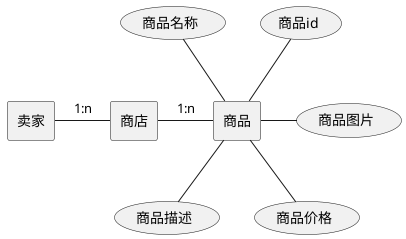 @startuml

rectangle 商品 as goods
rectangle 商店 as shop
rectangle 卖家 as seller

seller -right- shop : 1:n
shop -right- goods : 1:n

goods -up- (商品id)
goods -up- (商品名称)
goods -right- (商品图片)
goods -- (商品描述)
goods -- (商品价格)

@enduml